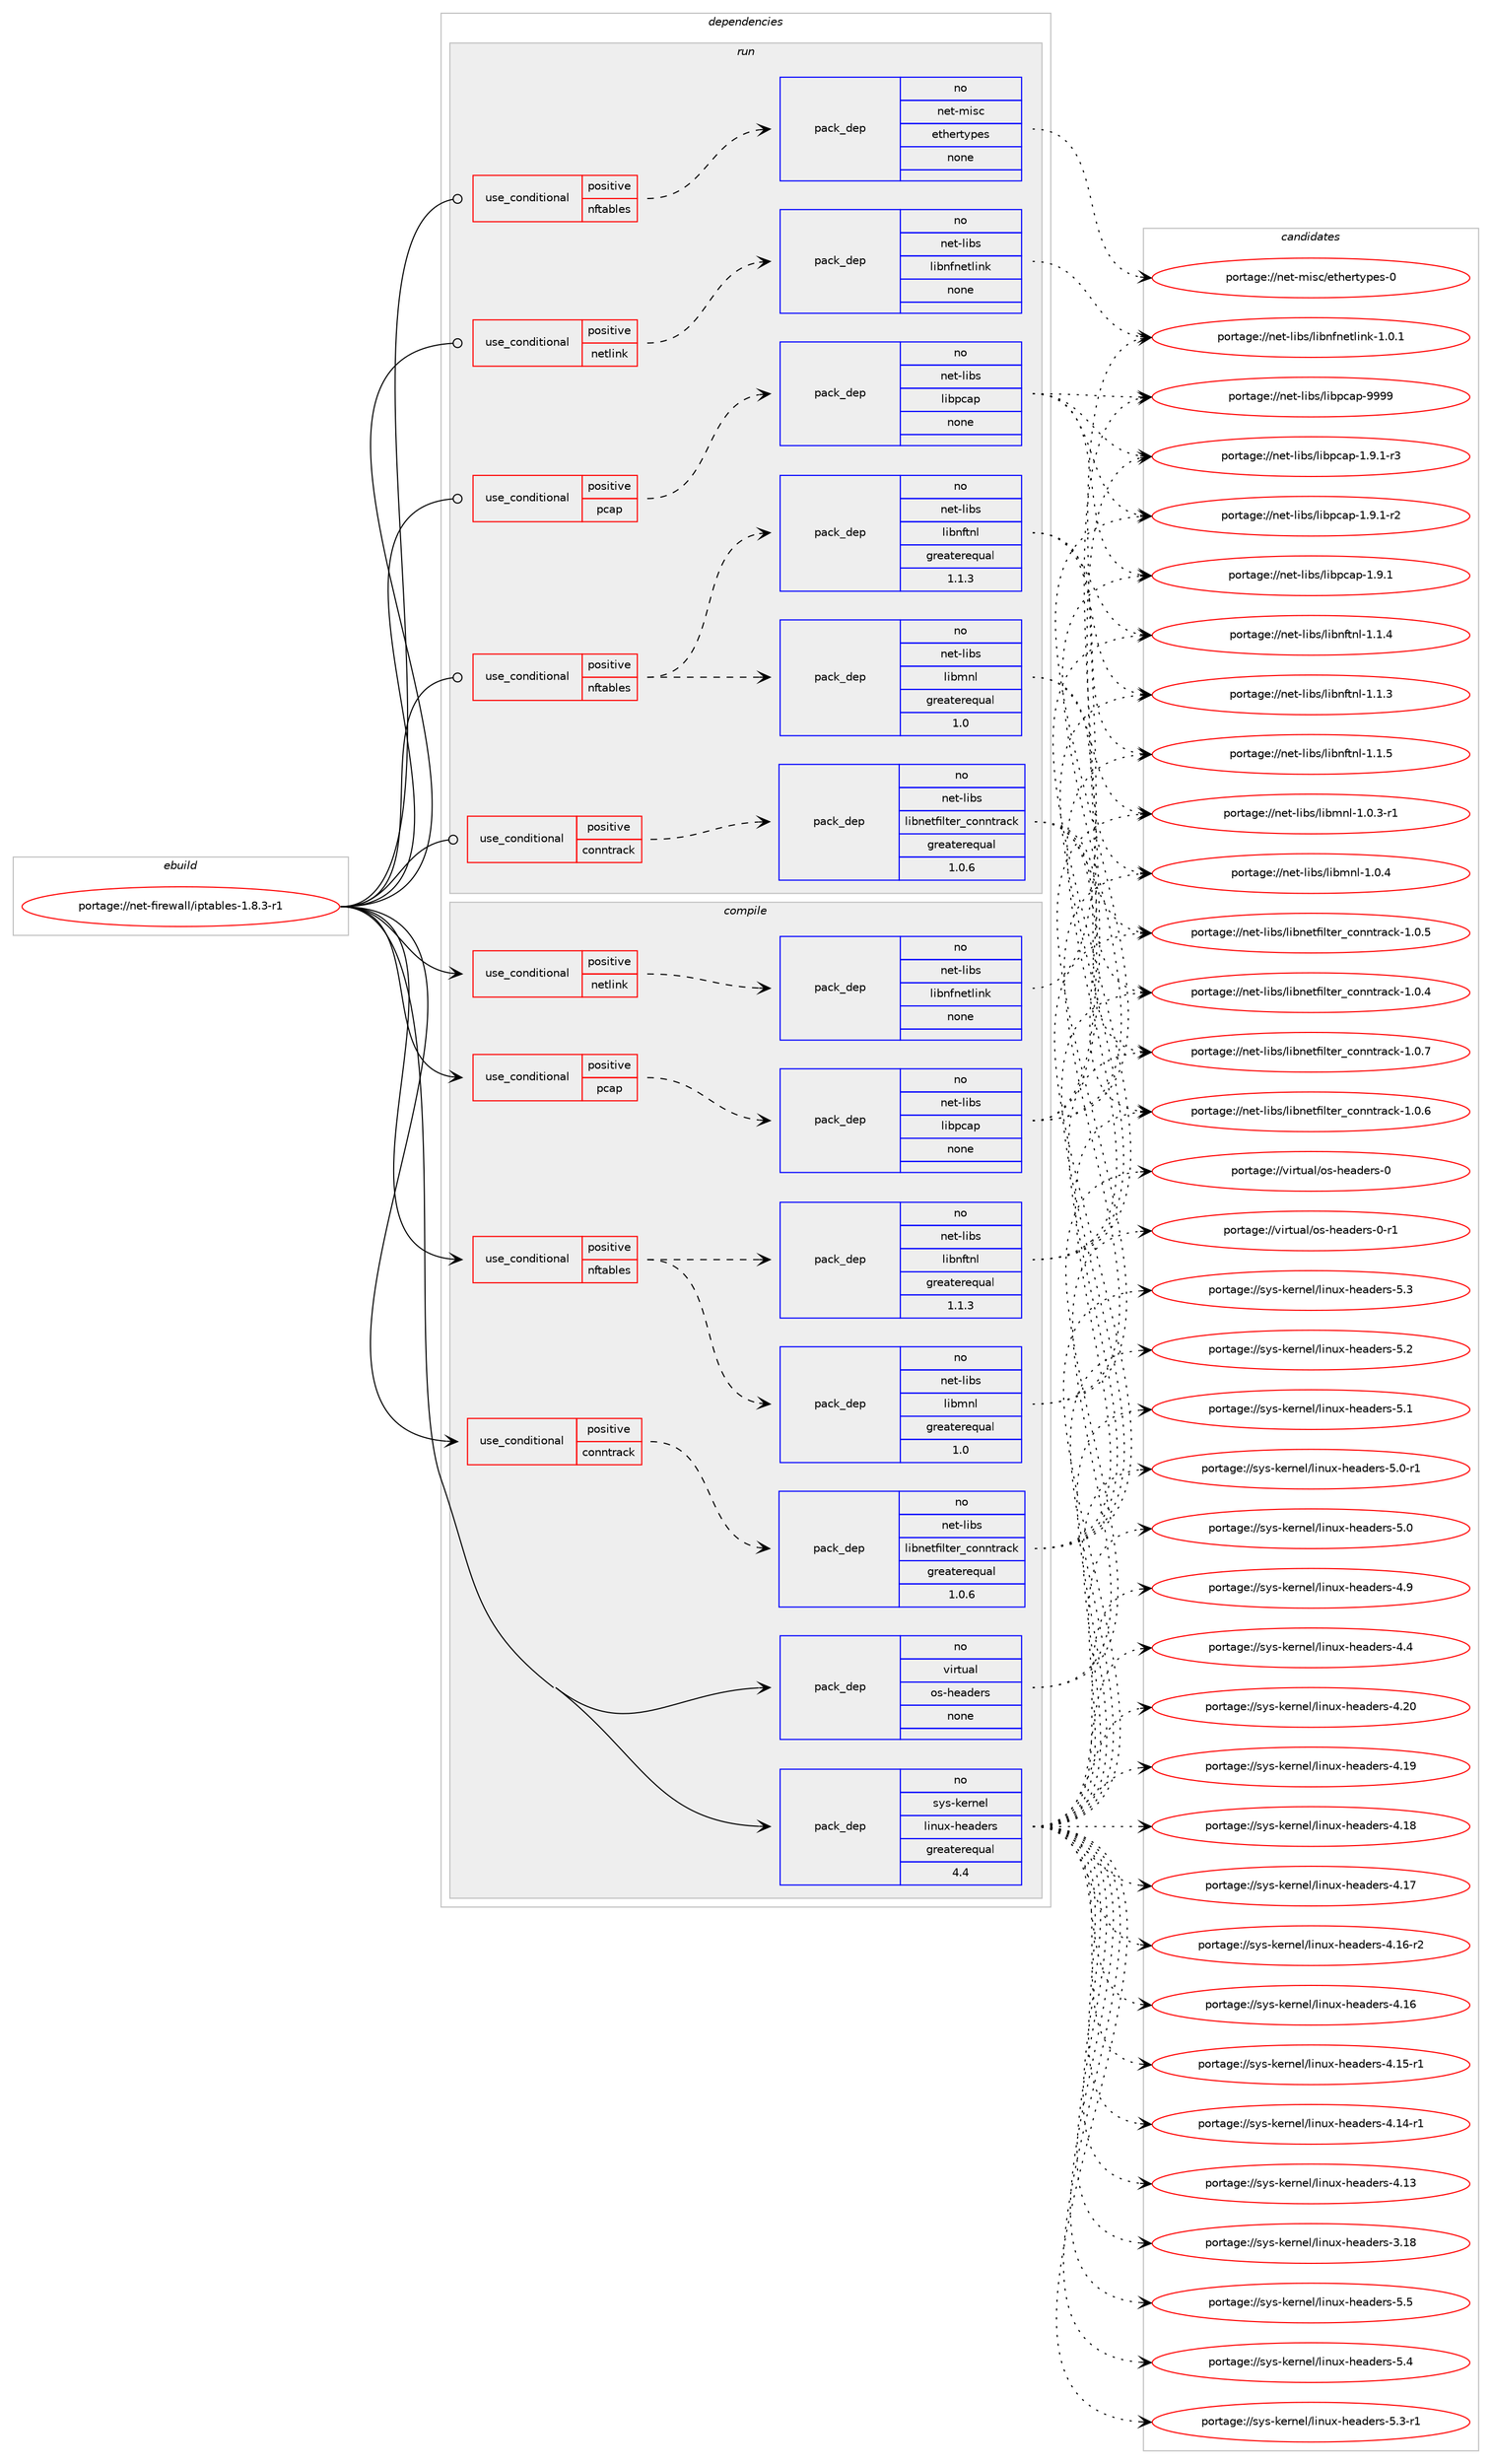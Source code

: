 digraph prolog {

# *************
# Graph options
# *************

newrank=true;
concentrate=true;
compound=true;
graph [rankdir=LR,fontname=Helvetica,fontsize=10,ranksep=1.5];#, ranksep=2.5, nodesep=0.2];
edge  [arrowhead=vee];
node  [fontname=Helvetica,fontsize=10];

# **********
# The ebuild
# **********

subgraph cluster_leftcol {
color=gray;
rank=same;
label=<<i>ebuild</i>>;
id [label="portage://net-firewall/iptables-1.8.3-r1", color=red, width=4, href="../net-firewall/iptables-1.8.3-r1.svg"];
}

# ****************
# The dependencies
# ****************

subgraph cluster_midcol {
color=gray;
label=<<i>dependencies</i>>;
subgraph cluster_compile {
fillcolor="#eeeeee";
style=filled;
label=<<i>compile</i>>;
subgraph cond21697 {
dependency96363 [label=<<TABLE BORDER="0" CELLBORDER="1" CELLSPACING="0" CELLPADDING="4"><TR><TD ROWSPAN="3" CELLPADDING="10">use_conditional</TD></TR><TR><TD>positive</TD></TR><TR><TD>conntrack</TD></TR></TABLE>>, shape=none, color=red];
subgraph pack72894 {
dependency96364 [label=<<TABLE BORDER="0" CELLBORDER="1" CELLSPACING="0" CELLPADDING="4" WIDTH="220"><TR><TD ROWSPAN="6" CELLPADDING="30">pack_dep</TD></TR><TR><TD WIDTH="110">no</TD></TR><TR><TD>net-libs</TD></TR><TR><TD>libnetfilter_conntrack</TD></TR><TR><TD>greaterequal</TD></TR><TR><TD>1.0.6</TD></TR></TABLE>>, shape=none, color=blue];
}
dependency96363:e -> dependency96364:w [weight=20,style="dashed",arrowhead="vee"];
}
id:e -> dependency96363:w [weight=20,style="solid",arrowhead="vee"];
subgraph cond21698 {
dependency96365 [label=<<TABLE BORDER="0" CELLBORDER="1" CELLSPACING="0" CELLPADDING="4"><TR><TD ROWSPAN="3" CELLPADDING="10">use_conditional</TD></TR><TR><TD>positive</TD></TR><TR><TD>netlink</TD></TR></TABLE>>, shape=none, color=red];
subgraph pack72895 {
dependency96366 [label=<<TABLE BORDER="0" CELLBORDER="1" CELLSPACING="0" CELLPADDING="4" WIDTH="220"><TR><TD ROWSPAN="6" CELLPADDING="30">pack_dep</TD></TR><TR><TD WIDTH="110">no</TD></TR><TR><TD>net-libs</TD></TR><TR><TD>libnfnetlink</TD></TR><TR><TD>none</TD></TR><TR><TD></TD></TR></TABLE>>, shape=none, color=blue];
}
dependency96365:e -> dependency96366:w [weight=20,style="dashed",arrowhead="vee"];
}
id:e -> dependency96365:w [weight=20,style="solid",arrowhead="vee"];
subgraph cond21699 {
dependency96367 [label=<<TABLE BORDER="0" CELLBORDER="1" CELLSPACING="0" CELLPADDING="4"><TR><TD ROWSPAN="3" CELLPADDING="10">use_conditional</TD></TR><TR><TD>positive</TD></TR><TR><TD>nftables</TD></TR></TABLE>>, shape=none, color=red];
subgraph pack72896 {
dependency96368 [label=<<TABLE BORDER="0" CELLBORDER="1" CELLSPACING="0" CELLPADDING="4" WIDTH="220"><TR><TD ROWSPAN="6" CELLPADDING="30">pack_dep</TD></TR><TR><TD WIDTH="110">no</TD></TR><TR><TD>net-libs</TD></TR><TR><TD>libmnl</TD></TR><TR><TD>greaterequal</TD></TR><TR><TD>1.0</TD></TR></TABLE>>, shape=none, color=blue];
}
dependency96367:e -> dependency96368:w [weight=20,style="dashed",arrowhead="vee"];
subgraph pack72897 {
dependency96369 [label=<<TABLE BORDER="0" CELLBORDER="1" CELLSPACING="0" CELLPADDING="4" WIDTH="220"><TR><TD ROWSPAN="6" CELLPADDING="30">pack_dep</TD></TR><TR><TD WIDTH="110">no</TD></TR><TR><TD>net-libs</TD></TR><TR><TD>libnftnl</TD></TR><TR><TD>greaterequal</TD></TR><TR><TD>1.1.3</TD></TR></TABLE>>, shape=none, color=blue];
}
dependency96367:e -> dependency96369:w [weight=20,style="dashed",arrowhead="vee"];
}
id:e -> dependency96367:w [weight=20,style="solid",arrowhead="vee"];
subgraph cond21700 {
dependency96370 [label=<<TABLE BORDER="0" CELLBORDER="1" CELLSPACING="0" CELLPADDING="4"><TR><TD ROWSPAN="3" CELLPADDING="10">use_conditional</TD></TR><TR><TD>positive</TD></TR><TR><TD>pcap</TD></TR></TABLE>>, shape=none, color=red];
subgraph pack72898 {
dependency96371 [label=<<TABLE BORDER="0" CELLBORDER="1" CELLSPACING="0" CELLPADDING="4" WIDTH="220"><TR><TD ROWSPAN="6" CELLPADDING="30">pack_dep</TD></TR><TR><TD WIDTH="110">no</TD></TR><TR><TD>net-libs</TD></TR><TR><TD>libpcap</TD></TR><TR><TD>none</TD></TR><TR><TD></TD></TR></TABLE>>, shape=none, color=blue];
}
dependency96370:e -> dependency96371:w [weight=20,style="dashed",arrowhead="vee"];
}
id:e -> dependency96370:w [weight=20,style="solid",arrowhead="vee"];
subgraph pack72899 {
dependency96372 [label=<<TABLE BORDER="0" CELLBORDER="1" CELLSPACING="0" CELLPADDING="4" WIDTH="220"><TR><TD ROWSPAN="6" CELLPADDING="30">pack_dep</TD></TR><TR><TD WIDTH="110">no</TD></TR><TR><TD>sys-kernel</TD></TR><TR><TD>linux-headers</TD></TR><TR><TD>greaterequal</TD></TR><TR><TD>4.4</TD></TR></TABLE>>, shape=none, color=blue];
}
id:e -> dependency96372:w [weight=20,style="solid",arrowhead="vee"];
subgraph pack72900 {
dependency96373 [label=<<TABLE BORDER="0" CELLBORDER="1" CELLSPACING="0" CELLPADDING="4" WIDTH="220"><TR><TD ROWSPAN="6" CELLPADDING="30">pack_dep</TD></TR><TR><TD WIDTH="110">no</TD></TR><TR><TD>virtual</TD></TR><TR><TD>os-headers</TD></TR><TR><TD>none</TD></TR><TR><TD></TD></TR></TABLE>>, shape=none, color=blue];
}
id:e -> dependency96373:w [weight=20,style="solid",arrowhead="vee"];
}
subgraph cluster_compileandrun {
fillcolor="#eeeeee";
style=filled;
label=<<i>compile and run</i>>;
}
subgraph cluster_run {
fillcolor="#eeeeee";
style=filled;
label=<<i>run</i>>;
subgraph cond21701 {
dependency96374 [label=<<TABLE BORDER="0" CELLBORDER="1" CELLSPACING="0" CELLPADDING="4"><TR><TD ROWSPAN="3" CELLPADDING="10">use_conditional</TD></TR><TR><TD>positive</TD></TR><TR><TD>conntrack</TD></TR></TABLE>>, shape=none, color=red];
subgraph pack72901 {
dependency96375 [label=<<TABLE BORDER="0" CELLBORDER="1" CELLSPACING="0" CELLPADDING="4" WIDTH="220"><TR><TD ROWSPAN="6" CELLPADDING="30">pack_dep</TD></TR><TR><TD WIDTH="110">no</TD></TR><TR><TD>net-libs</TD></TR><TR><TD>libnetfilter_conntrack</TD></TR><TR><TD>greaterequal</TD></TR><TR><TD>1.0.6</TD></TR></TABLE>>, shape=none, color=blue];
}
dependency96374:e -> dependency96375:w [weight=20,style="dashed",arrowhead="vee"];
}
id:e -> dependency96374:w [weight=20,style="solid",arrowhead="odot"];
subgraph cond21702 {
dependency96376 [label=<<TABLE BORDER="0" CELLBORDER="1" CELLSPACING="0" CELLPADDING="4"><TR><TD ROWSPAN="3" CELLPADDING="10">use_conditional</TD></TR><TR><TD>positive</TD></TR><TR><TD>netlink</TD></TR></TABLE>>, shape=none, color=red];
subgraph pack72902 {
dependency96377 [label=<<TABLE BORDER="0" CELLBORDER="1" CELLSPACING="0" CELLPADDING="4" WIDTH="220"><TR><TD ROWSPAN="6" CELLPADDING="30">pack_dep</TD></TR><TR><TD WIDTH="110">no</TD></TR><TR><TD>net-libs</TD></TR><TR><TD>libnfnetlink</TD></TR><TR><TD>none</TD></TR><TR><TD></TD></TR></TABLE>>, shape=none, color=blue];
}
dependency96376:e -> dependency96377:w [weight=20,style="dashed",arrowhead="vee"];
}
id:e -> dependency96376:w [weight=20,style="solid",arrowhead="odot"];
subgraph cond21703 {
dependency96378 [label=<<TABLE BORDER="0" CELLBORDER="1" CELLSPACING="0" CELLPADDING="4"><TR><TD ROWSPAN="3" CELLPADDING="10">use_conditional</TD></TR><TR><TD>positive</TD></TR><TR><TD>nftables</TD></TR></TABLE>>, shape=none, color=red];
subgraph pack72903 {
dependency96379 [label=<<TABLE BORDER="0" CELLBORDER="1" CELLSPACING="0" CELLPADDING="4" WIDTH="220"><TR><TD ROWSPAN="6" CELLPADDING="30">pack_dep</TD></TR><TR><TD WIDTH="110">no</TD></TR><TR><TD>net-libs</TD></TR><TR><TD>libmnl</TD></TR><TR><TD>greaterequal</TD></TR><TR><TD>1.0</TD></TR></TABLE>>, shape=none, color=blue];
}
dependency96378:e -> dependency96379:w [weight=20,style="dashed",arrowhead="vee"];
subgraph pack72904 {
dependency96380 [label=<<TABLE BORDER="0" CELLBORDER="1" CELLSPACING="0" CELLPADDING="4" WIDTH="220"><TR><TD ROWSPAN="6" CELLPADDING="30">pack_dep</TD></TR><TR><TD WIDTH="110">no</TD></TR><TR><TD>net-libs</TD></TR><TR><TD>libnftnl</TD></TR><TR><TD>greaterequal</TD></TR><TR><TD>1.1.3</TD></TR></TABLE>>, shape=none, color=blue];
}
dependency96378:e -> dependency96380:w [weight=20,style="dashed",arrowhead="vee"];
}
id:e -> dependency96378:w [weight=20,style="solid",arrowhead="odot"];
subgraph cond21704 {
dependency96381 [label=<<TABLE BORDER="0" CELLBORDER="1" CELLSPACING="0" CELLPADDING="4"><TR><TD ROWSPAN="3" CELLPADDING="10">use_conditional</TD></TR><TR><TD>positive</TD></TR><TR><TD>nftables</TD></TR></TABLE>>, shape=none, color=red];
subgraph pack72905 {
dependency96382 [label=<<TABLE BORDER="0" CELLBORDER="1" CELLSPACING="0" CELLPADDING="4" WIDTH="220"><TR><TD ROWSPAN="6" CELLPADDING="30">pack_dep</TD></TR><TR><TD WIDTH="110">no</TD></TR><TR><TD>net-misc</TD></TR><TR><TD>ethertypes</TD></TR><TR><TD>none</TD></TR><TR><TD></TD></TR></TABLE>>, shape=none, color=blue];
}
dependency96381:e -> dependency96382:w [weight=20,style="dashed",arrowhead="vee"];
}
id:e -> dependency96381:w [weight=20,style="solid",arrowhead="odot"];
subgraph cond21705 {
dependency96383 [label=<<TABLE BORDER="0" CELLBORDER="1" CELLSPACING="0" CELLPADDING="4"><TR><TD ROWSPAN="3" CELLPADDING="10">use_conditional</TD></TR><TR><TD>positive</TD></TR><TR><TD>pcap</TD></TR></TABLE>>, shape=none, color=red];
subgraph pack72906 {
dependency96384 [label=<<TABLE BORDER="0" CELLBORDER="1" CELLSPACING="0" CELLPADDING="4" WIDTH="220"><TR><TD ROWSPAN="6" CELLPADDING="30">pack_dep</TD></TR><TR><TD WIDTH="110">no</TD></TR><TR><TD>net-libs</TD></TR><TR><TD>libpcap</TD></TR><TR><TD>none</TD></TR><TR><TD></TD></TR></TABLE>>, shape=none, color=blue];
}
dependency96383:e -> dependency96384:w [weight=20,style="dashed",arrowhead="vee"];
}
id:e -> dependency96383:w [weight=20,style="solid",arrowhead="odot"];
}
}

# **************
# The candidates
# **************

subgraph cluster_choices {
rank=same;
color=gray;
label=<<i>candidates</i>>;

subgraph choice72894 {
color=black;
nodesep=1;
choice1101011164510810598115471081059811010111610210510811610111495991111101101161149799107454946484655 [label="portage://net-libs/libnetfilter_conntrack-1.0.7", color=red, width=4,href="../net-libs/libnetfilter_conntrack-1.0.7.svg"];
choice1101011164510810598115471081059811010111610210510811610111495991111101101161149799107454946484654 [label="portage://net-libs/libnetfilter_conntrack-1.0.6", color=red, width=4,href="../net-libs/libnetfilter_conntrack-1.0.6.svg"];
choice1101011164510810598115471081059811010111610210510811610111495991111101101161149799107454946484653 [label="portage://net-libs/libnetfilter_conntrack-1.0.5", color=red, width=4,href="../net-libs/libnetfilter_conntrack-1.0.5.svg"];
choice1101011164510810598115471081059811010111610210510811610111495991111101101161149799107454946484652 [label="portage://net-libs/libnetfilter_conntrack-1.0.4", color=red, width=4,href="../net-libs/libnetfilter_conntrack-1.0.4.svg"];
dependency96364:e -> choice1101011164510810598115471081059811010111610210510811610111495991111101101161149799107454946484655:w [style=dotted,weight="100"];
dependency96364:e -> choice1101011164510810598115471081059811010111610210510811610111495991111101101161149799107454946484654:w [style=dotted,weight="100"];
dependency96364:e -> choice1101011164510810598115471081059811010111610210510811610111495991111101101161149799107454946484653:w [style=dotted,weight="100"];
dependency96364:e -> choice1101011164510810598115471081059811010111610210510811610111495991111101101161149799107454946484652:w [style=dotted,weight="100"];
}
subgraph choice72895 {
color=black;
nodesep=1;
choice11010111645108105981154710810598110102110101116108105110107454946484649 [label="portage://net-libs/libnfnetlink-1.0.1", color=red, width=4,href="../net-libs/libnfnetlink-1.0.1.svg"];
dependency96366:e -> choice11010111645108105981154710810598110102110101116108105110107454946484649:w [style=dotted,weight="100"];
}
subgraph choice72896 {
color=black;
nodesep=1;
choice11010111645108105981154710810598109110108454946484652 [label="portage://net-libs/libmnl-1.0.4", color=red, width=4,href="../net-libs/libmnl-1.0.4.svg"];
choice110101116451081059811547108105981091101084549464846514511449 [label="portage://net-libs/libmnl-1.0.3-r1", color=red, width=4,href="../net-libs/libmnl-1.0.3-r1.svg"];
dependency96368:e -> choice11010111645108105981154710810598109110108454946484652:w [style=dotted,weight="100"];
dependency96368:e -> choice110101116451081059811547108105981091101084549464846514511449:w [style=dotted,weight="100"];
}
subgraph choice72897 {
color=black;
nodesep=1;
choice11010111645108105981154710810598110102116110108454946494653 [label="portage://net-libs/libnftnl-1.1.5", color=red, width=4,href="../net-libs/libnftnl-1.1.5.svg"];
choice11010111645108105981154710810598110102116110108454946494652 [label="portage://net-libs/libnftnl-1.1.4", color=red, width=4,href="../net-libs/libnftnl-1.1.4.svg"];
choice11010111645108105981154710810598110102116110108454946494651 [label="portage://net-libs/libnftnl-1.1.3", color=red, width=4,href="../net-libs/libnftnl-1.1.3.svg"];
dependency96369:e -> choice11010111645108105981154710810598110102116110108454946494653:w [style=dotted,weight="100"];
dependency96369:e -> choice11010111645108105981154710810598110102116110108454946494652:w [style=dotted,weight="100"];
dependency96369:e -> choice11010111645108105981154710810598110102116110108454946494651:w [style=dotted,weight="100"];
}
subgraph choice72898 {
color=black;
nodesep=1;
choice1101011164510810598115471081059811299971124557575757 [label="portage://net-libs/libpcap-9999", color=red, width=4,href="../net-libs/libpcap-9999.svg"];
choice1101011164510810598115471081059811299971124549465746494511451 [label="portage://net-libs/libpcap-1.9.1-r3", color=red, width=4,href="../net-libs/libpcap-1.9.1-r3.svg"];
choice1101011164510810598115471081059811299971124549465746494511450 [label="portage://net-libs/libpcap-1.9.1-r2", color=red, width=4,href="../net-libs/libpcap-1.9.1-r2.svg"];
choice110101116451081059811547108105981129997112454946574649 [label="portage://net-libs/libpcap-1.9.1", color=red, width=4,href="../net-libs/libpcap-1.9.1.svg"];
dependency96371:e -> choice1101011164510810598115471081059811299971124557575757:w [style=dotted,weight="100"];
dependency96371:e -> choice1101011164510810598115471081059811299971124549465746494511451:w [style=dotted,weight="100"];
dependency96371:e -> choice1101011164510810598115471081059811299971124549465746494511450:w [style=dotted,weight="100"];
dependency96371:e -> choice110101116451081059811547108105981129997112454946574649:w [style=dotted,weight="100"];
}
subgraph choice72899 {
color=black;
nodesep=1;
choice1151211154510710111411010110847108105110117120451041019710010111411545534653 [label="portage://sys-kernel/linux-headers-5.5", color=red, width=4,href="../sys-kernel/linux-headers-5.5.svg"];
choice1151211154510710111411010110847108105110117120451041019710010111411545534652 [label="portage://sys-kernel/linux-headers-5.4", color=red, width=4,href="../sys-kernel/linux-headers-5.4.svg"];
choice11512111545107101114110101108471081051101171204510410197100101114115455346514511449 [label="portage://sys-kernel/linux-headers-5.3-r1", color=red, width=4,href="../sys-kernel/linux-headers-5.3-r1.svg"];
choice1151211154510710111411010110847108105110117120451041019710010111411545534651 [label="portage://sys-kernel/linux-headers-5.3", color=red, width=4,href="../sys-kernel/linux-headers-5.3.svg"];
choice1151211154510710111411010110847108105110117120451041019710010111411545534650 [label="portage://sys-kernel/linux-headers-5.2", color=red, width=4,href="../sys-kernel/linux-headers-5.2.svg"];
choice1151211154510710111411010110847108105110117120451041019710010111411545534649 [label="portage://sys-kernel/linux-headers-5.1", color=red, width=4,href="../sys-kernel/linux-headers-5.1.svg"];
choice11512111545107101114110101108471081051101171204510410197100101114115455346484511449 [label="portage://sys-kernel/linux-headers-5.0-r1", color=red, width=4,href="../sys-kernel/linux-headers-5.0-r1.svg"];
choice1151211154510710111411010110847108105110117120451041019710010111411545534648 [label="portage://sys-kernel/linux-headers-5.0", color=red, width=4,href="../sys-kernel/linux-headers-5.0.svg"];
choice1151211154510710111411010110847108105110117120451041019710010111411545524657 [label="portage://sys-kernel/linux-headers-4.9", color=red, width=4,href="../sys-kernel/linux-headers-4.9.svg"];
choice1151211154510710111411010110847108105110117120451041019710010111411545524652 [label="portage://sys-kernel/linux-headers-4.4", color=red, width=4,href="../sys-kernel/linux-headers-4.4.svg"];
choice115121115451071011141101011084710810511011712045104101971001011141154552465048 [label="portage://sys-kernel/linux-headers-4.20", color=red, width=4,href="../sys-kernel/linux-headers-4.20.svg"];
choice115121115451071011141101011084710810511011712045104101971001011141154552464957 [label="portage://sys-kernel/linux-headers-4.19", color=red, width=4,href="../sys-kernel/linux-headers-4.19.svg"];
choice115121115451071011141101011084710810511011712045104101971001011141154552464956 [label="portage://sys-kernel/linux-headers-4.18", color=red, width=4,href="../sys-kernel/linux-headers-4.18.svg"];
choice115121115451071011141101011084710810511011712045104101971001011141154552464955 [label="portage://sys-kernel/linux-headers-4.17", color=red, width=4,href="../sys-kernel/linux-headers-4.17.svg"];
choice1151211154510710111411010110847108105110117120451041019710010111411545524649544511450 [label="portage://sys-kernel/linux-headers-4.16-r2", color=red, width=4,href="../sys-kernel/linux-headers-4.16-r2.svg"];
choice115121115451071011141101011084710810511011712045104101971001011141154552464954 [label="portage://sys-kernel/linux-headers-4.16", color=red, width=4,href="../sys-kernel/linux-headers-4.16.svg"];
choice1151211154510710111411010110847108105110117120451041019710010111411545524649534511449 [label="portage://sys-kernel/linux-headers-4.15-r1", color=red, width=4,href="../sys-kernel/linux-headers-4.15-r1.svg"];
choice1151211154510710111411010110847108105110117120451041019710010111411545524649524511449 [label="portage://sys-kernel/linux-headers-4.14-r1", color=red, width=4,href="../sys-kernel/linux-headers-4.14-r1.svg"];
choice115121115451071011141101011084710810511011712045104101971001011141154552464951 [label="portage://sys-kernel/linux-headers-4.13", color=red, width=4,href="../sys-kernel/linux-headers-4.13.svg"];
choice115121115451071011141101011084710810511011712045104101971001011141154551464956 [label="portage://sys-kernel/linux-headers-3.18", color=red, width=4,href="../sys-kernel/linux-headers-3.18.svg"];
dependency96372:e -> choice1151211154510710111411010110847108105110117120451041019710010111411545534653:w [style=dotted,weight="100"];
dependency96372:e -> choice1151211154510710111411010110847108105110117120451041019710010111411545534652:w [style=dotted,weight="100"];
dependency96372:e -> choice11512111545107101114110101108471081051101171204510410197100101114115455346514511449:w [style=dotted,weight="100"];
dependency96372:e -> choice1151211154510710111411010110847108105110117120451041019710010111411545534651:w [style=dotted,weight="100"];
dependency96372:e -> choice1151211154510710111411010110847108105110117120451041019710010111411545534650:w [style=dotted,weight="100"];
dependency96372:e -> choice1151211154510710111411010110847108105110117120451041019710010111411545534649:w [style=dotted,weight="100"];
dependency96372:e -> choice11512111545107101114110101108471081051101171204510410197100101114115455346484511449:w [style=dotted,weight="100"];
dependency96372:e -> choice1151211154510710111411010110847108105110117120451041019710010111411545534648:w [style=dotted,weight="100"];
dependency96372:e -> choice1151211154510710111411010110847108105110117120451041019710010111411545524657:w [style=dotted,weight="100"];
dependency96372:e -> choice1151211154510710111411010110847108105110117120451041019710010111411545524652:w [style=dotted,weight="100"];
dependency96372:e -> choice115121115451071011141101011084710810511011712045104101971001011141154552465048:w [style=dotted,weight="100"];
dependency96372:e -> choice115121115451071011141101011084710810511011712045104101971001011141154552464957:w [style=dotted,weight="100"];
dependency96372:e -> choice115121115451071011141101011084710810511011712045104101971001011141154552464956:w [style=dotted,weight="100"];
dependency96372:e -> choice115121115451071011141101011084710810511011712045104101971001011141154552464955:w [style=dotted,weight="100"];
dependency96372:e -> choice1151211154510710111411010110847108105110117120451041019710010111411545524649544511450:w [style=dotted,weight="100"];
dependency96372:e -> choice115121115451071011141101011084710810511011712045104101971001011141154552464954:w [style=dotted,weight="100"];
dependency96372:e -> choice1151211154510710111411010110847108105110117120451041019710010111411545524649534511449:w [style=dotted,weight="100"];
dependency96372:e -> choice1151211154510710111411010110847108105110117120451041019710010111411545524649524511449:w [style=dotted,weight="100"];
dependency96372:e -> choice115121115451071011141101011084710810511011712045104101971001011141154552464951:w [style=dotted,weight="100"];
dependency96372:e -> choice115121115451071011141101011084710810511011712045104101971001011141154551464956:w [style=dotted,weight="100"];
}
subgraph choice72900 {
color=black;
nodesep=1;
choice1181051141161179710847111115451041019710010111411545484511449 [label="portage://virtual/os-headers-0-r1", color=red, width=4,href="../virtual/os-headers-0-r1.svg"];
choice118105114116117971084711111545104101971001011141154548 [label="portage://virtual/os-headers-0", color=red, width=4,href="../virtual/os-headers-0.svg"];
dependency96373:e -> choice1181051141161179710847111115451041019710010111411545484511449:w [style=dotted,weight="100"];
dependency96373:e -> choice118105114116117971084711111545104101971001011141154548:w [style=dotted,weight="100"];
}
subgraph choice72901 {
color=black;
nodesep=1;
choice1101011164510810598115471081059811010111610210510811610111495991111101101161149799107454946484655 [label="portage://net-libs/libnetfilter_conntrack-1.0.7", color=red, width=4,href="../net-libs/libnetfilter_conntrack-1.0.7.svg"];
choice1101011164510810598115471081059811010111610210510811610111495991111101101161149799107454946484654 [label="portage://net-libs/libnetfilter_conntrack-1.0.6", color=red, width=4,href="../net-libs/libnetfilter_conntrack-1.0.6.svg"];
choice1101011164510810598115471081059811010111610210510811610111495991111101101161149799107454946484653 [label="portage://net-libs/libnetfilter_conntrack-1.0.5", color=red, width=4,href="../net-libs/libnetfilter_conntrack-1.0.5.svg"];
choice1101011164510810598115471081059811010111610210510811610111495991111101101161149799107454946484652 [label="portage://net-libs/libnetfilter_conntrack-1.0.4", color=red, width=4,href="../net-libs/libnetfilter_conntrack-1.0.4.svg"];
dependency96375:e -> choice1101011164510810598115471081059811010111610210510811610111495991111101101161149799107454946484655:w [style=dotted,weight="100"];
dependency96375:e -> choice1101011164510810598115471081059811010111610210510811610111495991111101101161149799107454946484654:w [style=dotted,weight="100"];
dependency96375:e -> choice1101011164510810598115471081059811010111610210510811610111495991111101101161149799107454946484653:w [style=dotted,weight="100"];
dependency96375:e -> choice1101011164510810598115471081059811010111610210510811610111495991111101101161149799107454946484652:w [style=dotted,weight="100"];
}
subgraph choice72902 {
color=black;
nodesep=1;
choice11010111645108105981154710810598110102110101116108105110107454946484649 [label="portage://net-libs/libnfnetlink-1.0.1", color=red, width=4,href="../net-libs/libnfnetlink-1.0.1.svg"];
dependency96377:e -> choice11010111645108105981154710810598110102110101116108105110107454946484649:w [style=dotted,weight="100"];
}
subgraph choice72903 {
color=black;
nodesep=1;
choice11010111645108105981154710810598109110108454946484652 [label="portage://net-libs/libmnl-1.0.4", color=red, width=4,href="../net-libs/libmnl-1.0.4.svg"];
choice110101116451081059811547108105981091101084549464846514511449 [label="portage://net-libs/libmnl-1.0.3-r1", color=red, width=4,href="../net-libs/libmnl-1.0.3-r1.svg"];
dependency96379:e -> choice11010111645108105981154710810598109110108454946484652:w [style=dotted,weight="100"];
dependency96379:e -> choice110101116451081059811547108105981091101084549464846514511449:w [style=dotted,weight="100"];
}
subgraph choice72904 {
color=black;
nodesep=1;
choice11010111645108105981154710810598110102116110108454946494653 [label="portage://net-libs/libnftnl-1.1.5", color=red, width=4,href="../net-libs/libnftnl-1.1.5.svg"];
choice11010111645108105981154710810598110102116110108454946494652 [label="portage://net-libs/libnftnl-1.1.4", color=red, width=4,href="../net-libs/libnftnl-1.1.4.svg"];
choice11010111645108105981154710810598110102116110108454946494651 [label="portage://net-libs/libnftnl-1.1.3", color=red, width=4,href="../net-libs/libnftnl-1.1.3.svg"];
dependency96380:e -> choice11010111645108105981154710810598110102116110108454946494653:w [style=dotted,weight="100"];
dependency96380:e -> choice11010111645108105981154710810598110102116110108454946494652:w [style=dotted,weight="100"];
dependency96380:e -> choice11010111645108105981154710810598110102116110108454946494651:w [style=dotted,weight="100"];
}
subgraph choice72905 {
color=black;
nodesep=1;
choice1101011164510910511599471011161041011141161211121011154548 [label="portage://net-misc/ethertypes-0", color=red, width=4,href="../net-misc/ethertypes-0.svg"];
dependency96382:e -> choice1101011164510910511599471011161041011141161211121011154548:w [style=dotted,weight="100"];
}
subgraph choice72906 {
color=black;
nodesep=1;
choice1101011164510810598115471081059811299971124557575757 [label="portage://net-libs/libpcap-9999", color=red, width=4,href="../net-libs/libpcap-9999.svg"];
choice1101011164510810598115471081059811299971124549465746494511451 [label="portage://net-libs/libpcap-1.9.1-r3", color=red, width=4,href="../net-libs/libpcap-1.9.1-r3.svg"];
choice1101011164510810598115471081059811299971124549465746494511450 [label="portage://net-libs/libpcap-1.9.1-r2", color=red, width=4,href="../net-libs/libpcap-1.9.1-r2.svg"];
choice110101116451081059811547108105981129997112454946574649 [label="portage://net-libs/libpcap-1.9.1", color=red, width=4,href="../net-libs/libpcap-1.9.1.svg"];
dependency96384:e -> choice1101011164510810598115471081059811299971124557575757:w [style=dotted,weight="100"];
dependency96384:e -> choice1101011164510810598115471081059811299971124549465746494511451:w [style=dotted,weight="100"];
dependency96384:e -> choice1101011164510810598115471081059811299971124549465746494511450:w [style=dotted,weight="100"];
dependency96384:e -> choice110101116451081059811547108105981129997112454946574649:w [style=dotted,weight="100"];
}
}

}
